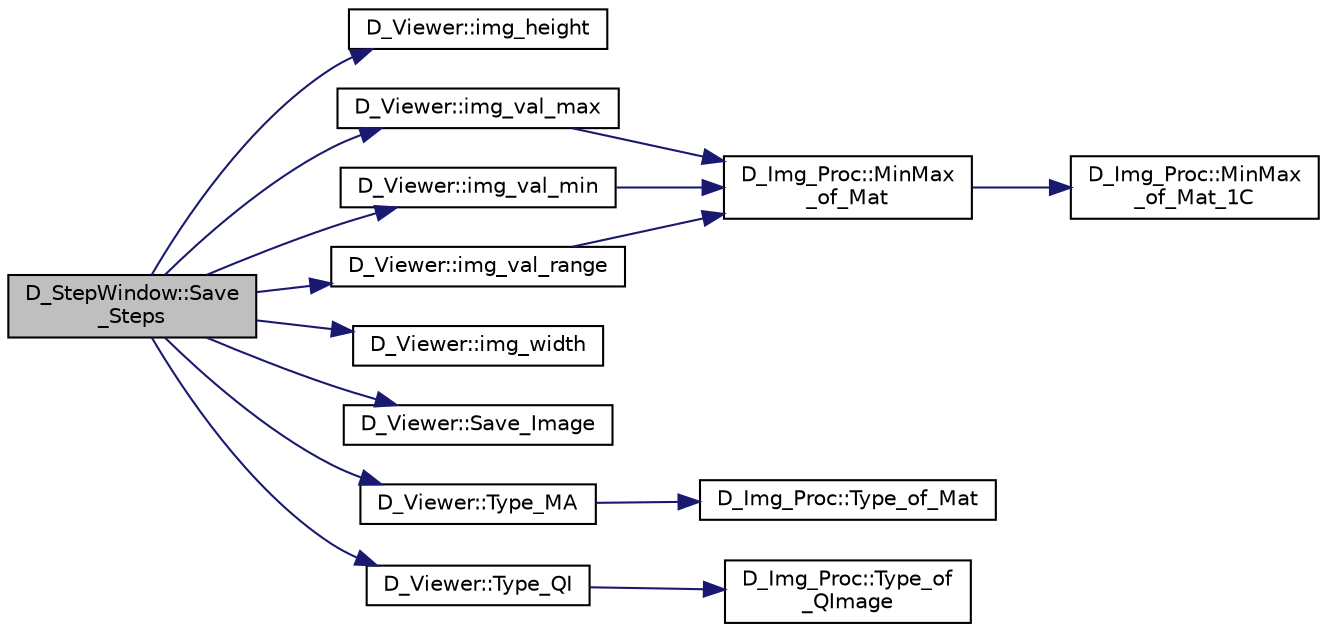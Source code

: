 digraph "D_StepWindow::Save_Steps"
{
 // LATEX_PDF_SIZE
  edge [fontname="Helvetica",fontsize="10",labelfontname="Helvetica",labelfontsize="10"];
  node [fontname="Helvetica",fontsize="10",shape=record];
  rankdir="LR";
  Node1 [label="D_StepWindow::Save\l_Steps",height=0.2,width=0.4,color="black", fillcolor="grey75", style="filled", fontcolor="black",tooltip=" "];
  Node1 -> Node2 [color="midnightblue",fontsize="10",style="solid",fontname="Helvetica"];
  Node2 [label="D_Viewer::img_height",height=0.2,width=0.4,color="black", fillcolor="white", style="filled",URL="$class_d___viewer.html#a654fb8b2dc637bbfa06a03c2d5c828fe",tooltip=" "];
  Node1 -> Node3 [color="midnightblue",fontsize="10",style="solid",fontname="Helvetica"];
  Node3 [label="D_Viewer::img_val_max",height=0.2,width=0.4,color="black", fillcolor="white", style="filled",URL="$class_d___viewer.html#a17fbbdd7e1718260338b7eb929325b66",tooltip=" "];
  Node3 -> Node4 [color="midnightblue",fontsize="10",style="solid",fontname="Helvetica"];
  Node4 [label="D_Img_Proc::MinMax\l_of_Mat",height=0.2,width=0.4,color="black", fillcolor="white", style="filled",URL="$class_d___img___proc.html#a610c8b5d541644948c3267fedcda5cb7",tooltip=" "];
  Node4 -> Node5 [color="midnightblue",fontsize="10",style="solid",fontname="Helvetica"];
  Node5 [label="D_Img_Proc::MinMax\l_of_Mat_1C",height=0.2,width=0.4,color="black", fillcolor="white", style="filled",URL="$class_d___img___proc.html#ab630a1029be7b20ea6edf45332e733fd",tooltip=" "];
  Node1 -> Node6 [color="midnightblue",fontsize="10",style="solid",fontname="Helvetica"];
  Node6 [label="D_Viewer::img_val_min",height=0.2,width=0.4,color="black", fillcolor="white", style="filled",URL="$class_d___viewer.html#ab406c5e595b639df3ec60e57a9696591",tooltip=" "];
  Node6 -> Node4 [color="midnightblue",fontsize="10",style="solid",fontname="Helvetica"];
  Node1 -> Node7 [color="midnightblue",fontsize="10",style="solid",fontname="Helvetica"];
  Node7 [label="D_Viewer::img_val_range",height=0.2,width=0.4,color="black", fillcolor="white", style="filled",URL="$class_d___viewer.html#a1f7f86165596147883d183d9ac27e2e7",tooltip=" "];
  Node7 -> Node4 [color="midnightblue",fontsize="10",style="solid",fontname="Helvetica"];
  Node1 -> Node8 [color="midnightblue",fontsize="10",style="solid",fontname="Helvetica"];
  Node8 [label="D_Viewer::img_width",height=0.2,width=0.4,color="black", fillcolor="white", style="filled",URL="$class_d___viewer.html#abdcf0a55eafe2d8b5679ec20874b3735",tooltip=" "];
  Node1 -> Node9 [color="midnightblue",fontsize="10",style="solid",fontname="Helvetica"];
  Node9 [label="D_Viewer::Save_Image",height=0.2,width=0.4,color="black", fillcolor="white", style="filled",URL="$class_d___viewer.html#ac444f86ec7b38cf46330cff20c0ffee8",tooltip=" "];
  Node1 -> Node10 [color="midnightblue",fontsize="10",style="solid",fontname="Helvetica"];
  Node10 [label="D_Viewer::Type_MA",height=0.2,width=0.4,color="black", fillcolor="white", style="filled",URL="$class_d___viewer.html#a7bf578f19db3cb859617751b5a012dce",tooltip=" "];
  Node10 -> Node11 [color="midnightblue",fontsize="10",style="solid",fontname="Helvetica"];
  Node11 [label="D_Img_Proc::Type_of_Mat",height=0.2,width=0.4,color="black", fillcolor="white", style="filled",URL="$class_d___img___proc.html#a7bca30c8476acd261b0f564fbefc80ea",tooltip=" "];
  Node1 -> Node12 [color="midnightblue",fontsize="10",style="solid",fontname="Helvetica"];
  Node12 [label="D_Viewer::Type_QI",height=0.2,width=0.4,color="black", fillcolor="white", style="filled",URL="$class_d___viewer.html#a57f79181e836d2241aef4b18bcbaaae6",tooltip=" "];
  Node12 -> Node13 [color="midnightblue",fontsize="10",style="solid",fontname="Helvetica"];
  Node13 [label="D_Img_Proc::Type_of\l_QImage",height=0.2,width=0.4,color="black", fillcolor="white", style="filled",URL="$class_d___img___proc.html#a3e82e712671524262c73b023da05ddaa",tooltip=" "];
}
